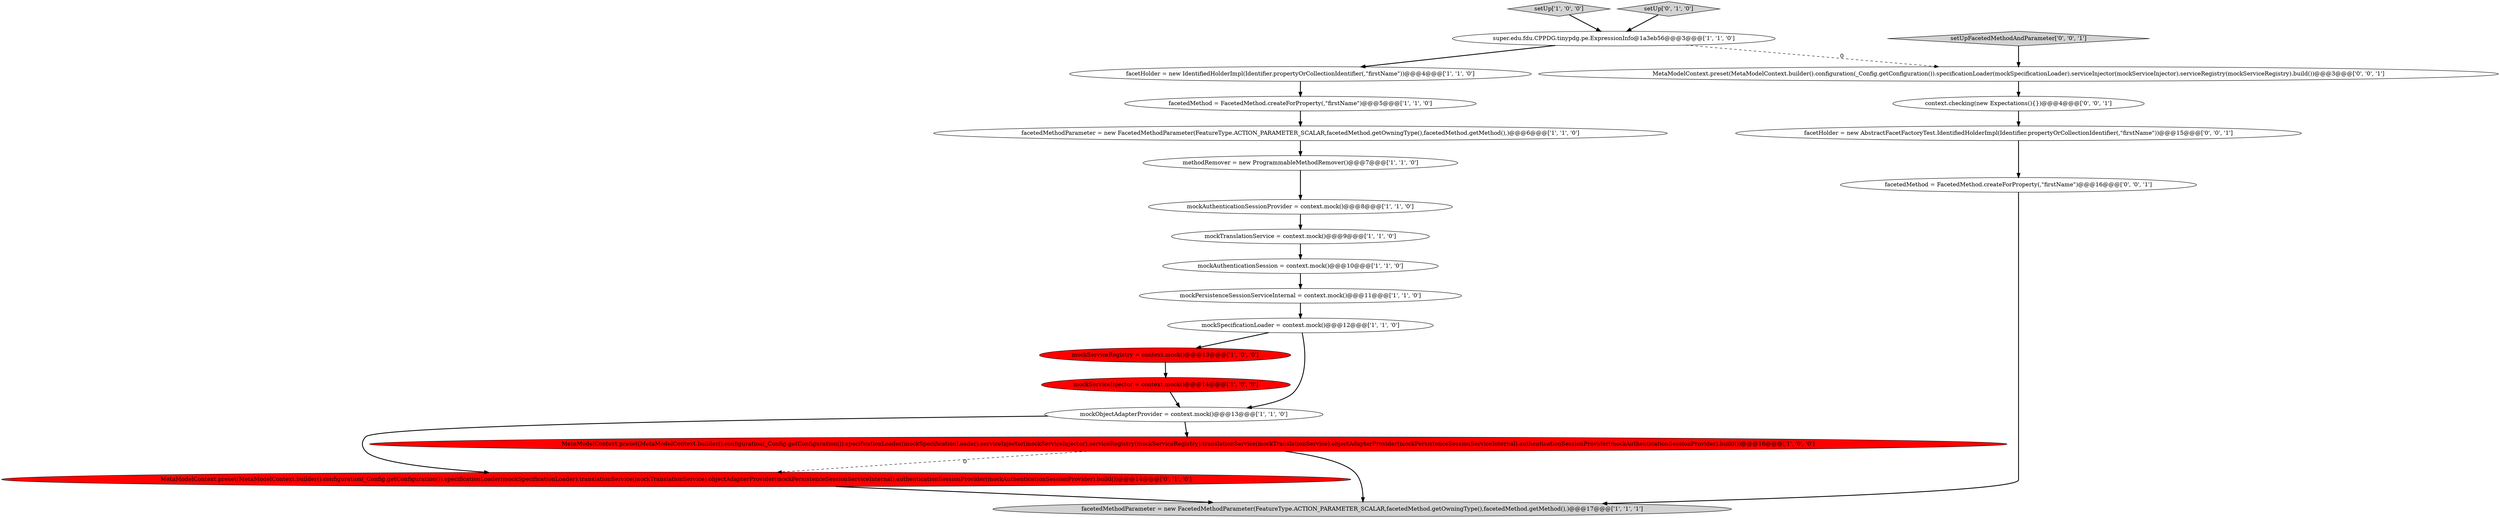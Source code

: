 digraph {
11 [style = filled, label = "setUp['1', '0', '0']", fillcolor = lightgray, shape = diamond image = "AAA0AAABBB1BBB"];
0 [style = filled, label = "facetedMethod = FacetedMethod.createForProperty(,\"firstName\")@@@5@@@['1', '1', '0']", fillcolor = white, shape = ellipse image = "AAA0AAABBB1BBB"];
19 [style = filled, label = "facetedMethod = FacetedMethod.createForProperty(,\"firstName\")@@@16@@@['0', '0', '1']", fillcolor = white, shape = ellipse image = "AAA0AAABBB3BBB"];
16 [style = filled, label = "setUp['0', '1', '0']", fillcolor = lightgray, shape = diamond image = "AAA0AAABBB2BBB"];
18 [style = filled, label = "context.checking(new Expectations(){})@@@4@@@['0', '0', '1']", fillcolor = white, shape = ellipse image = "AAA0AAABBB3BBB"];
3 [style = filled, label = "mockAuthenticationSession = context.mock()@@@10@@@['1', '1', '0']", fillcolor = white, shape = ellipse image = "AAA0AAABBB1BBB"];
9 [style = filled, label = "mockTranslationService = context.mock()@@@9@@@['1', '1', '0']", fillcolor = white, shape = ellipse image = "AAA0AAABBB1BBB"];
2 [style = filled, label = "super.edu.fdu.CPPDG.tinypdg.pe.ExpressionInfo@1a3eb56@@@3@@@['1', '1', '0']", fillcolor = white, shape = ellipse image = "AAA0AAABBB1BBB"];
22 [style = filled, label = "facetHolder = new AbstractFacetFactoryTest.IdentifiedHolderImpl(Identifier.propertyOrCollectionIdentifier(,\"firstName\"))@@@15@@@['0', '0', '1']", fillcolor = white, shape = ellipse image = "AAA0AAABBB3BBB"];
14 [style = filled, label = "facetedMethodParameter = new FacetedMethodParameter(FeatureType.ACTION_PARAMETER_SCALAR,facetedMethod.getOwningType(),facetedMethod.getMethod(),)@@@17@@@['1', '1', '1']", fillcolor = lightgray, shape = ellipse image = "AAA0AAABBB1BBB"];
21 [style = filled, label = "setUpFacetedMethodAndParameter['0', '0', '1']", fillcolor = lightgray, shape = diamond image = "AAA0AAABBB3BBB"];
7 [style = filled, label = "mockSpecificationLoader = context.mock()@@@12@@@['1', '1', '0']", fillcolor = white, shape = ellipse image = "AAA0AAABBB1BBB"];
12 [style = filled, label = "mockAuthenticationSessionProvider = context.mock()@@@8@@@['1', '1', '0']", fillcolor = white, shape = ellipse image = "AAA0AAABBB1BBB"];
13 [style = filled, label = "mockServiceRegistry = context.mock()@@@13@@@['1', '0', '0']", fillcolor = red, shape = ellipse image = "AAA1AAABBB1BBB"];
5 [style = filled, label = "mockServiceInjector = context.mock()@@@14@@@['1', '0', '0']", fillcolor = red, shape = ellipse image = "AAA1AAABBB1BBB"];
10 [style = filled, label = "methodRemover = new ProgrammableMethodRemover()@@@7@@@['1', '1', '0']", fillcolor = white, shape = ellipse image = "AAA0AAABBB1BBB"];
20 [style = filled, label = "MetaModelContext.preset(MetaModelContext.builder().configuration(_Config.getConfiguration()).specificationLoader(mockSpecificationLoader).serviceInjector(mockServiceInjector).serviceRegistry(mockServiceRegistry).build())@@@3@@@['0', '0', '1']", fillcolor = white, shape = ellipse image = "AAA0AAABBB3BBB"];
8 [style = filled, label = "mockObjectAdapterProvider = context.mock()@@@13@@@['1', '1', '0']", fillcolor = white, shape = ellipse image = "AAA0AAABBB1BBB"];
1 [style = filled, label = "mockPersistenceSessionServiceInternal = context.mock()@@@11@@@['1', '1', '0']", fillcolor = white, shape = ellipse image = "AAA0AAABBB1BBB"];
15 [style = filled, label = "facetedMethodParameter = new FacetedMethodParameter(FeatureType.ACTION_PARAMETER_SCALAR,facetedMethod.getOwningType(),facetedMethod.getMethod(),)@@@6@@@['1', '1', '0']", fillcolor = white, shape = ellipse image = "AAA0AAABBB1BBB"];
6 [style = filled, label = "facetHolder = new IdentifiedHolderImpl(Identifier.propertyOrCollectionIdentifier(,\"firstName\"))@@@4@@@['1', '1', '0']", fillcolor = white, shape = ellipse image = "AAA0AAABBB1BBB"];
17 [style = filled, label = "MetaModelContext.preset(MetaModelContext.builder().configuration(_Config.getConfiguration()).specificationLoader(mockSpecificationLoader).translationService(mockTranslationService).objectAdapterProvider(mockPersistenceSessionServiceInternal).authenticationSessionProvider(mockAuthenticationSessionProvider).build())@@@14@@@['0', '1', '0']", fillcolor = red, shape = ellipse image = "AAA1AAABBB2BBB"];
4 [style = filled, label = "MetaModelContext.preset(MetaModelContext.builder().configuration(_Config.getConfiguration()).specificationLoader(mockSpecificationLoader).serviceInjector(mockServiceInjector).serviceRegistry(mockServiceRegistry).translationService(mockTranslationService).objectAdapterProvider(mockPersistenceSessionServiceInternal).authenticationSessionProvider(mockAuthenticationSessionProvider).build())@@@16@@@['1', '0', '0']", fillcolor = red, shape = ellipse image = "AAA1AAABBB1BBB"];
7->13 [style = bold, label=""];
5->8 [style = bold, label=""];
15->10 [style = bold, label=""];
4->14 [style = bold, label=""];
2->20 [style = dashed, label="0"];
3->1 [style = bold, label=""];
22->19 [style = bold, label=""];
4->17 [style = dashed, label="0"];
2->6 [style = bold, label=""];
6->0 [style = bold, label=""];
16->2 [style = bold, label=""];
12->9 [style = bold, label=""];
7->8 [style = bold, label=""];
1->7 [style = bold, label=""];
11->2 [style = bold, label=""];
0->15 [style = bold, label=""];
8->17 [style = bold, label=""];
20->18 [style = bold, label=""];
18->22 [style = bold, label=""];
21->20 [style = bold, label=""];
19->14 [style = bold, label=""];
17->14 [style = bold, label=""];
10->12 [style = bold, label=""];
13->5 [style = bold, label=""];
9->3 [style = bold, label=""];
8->4 [style = bold, label=""];
}
